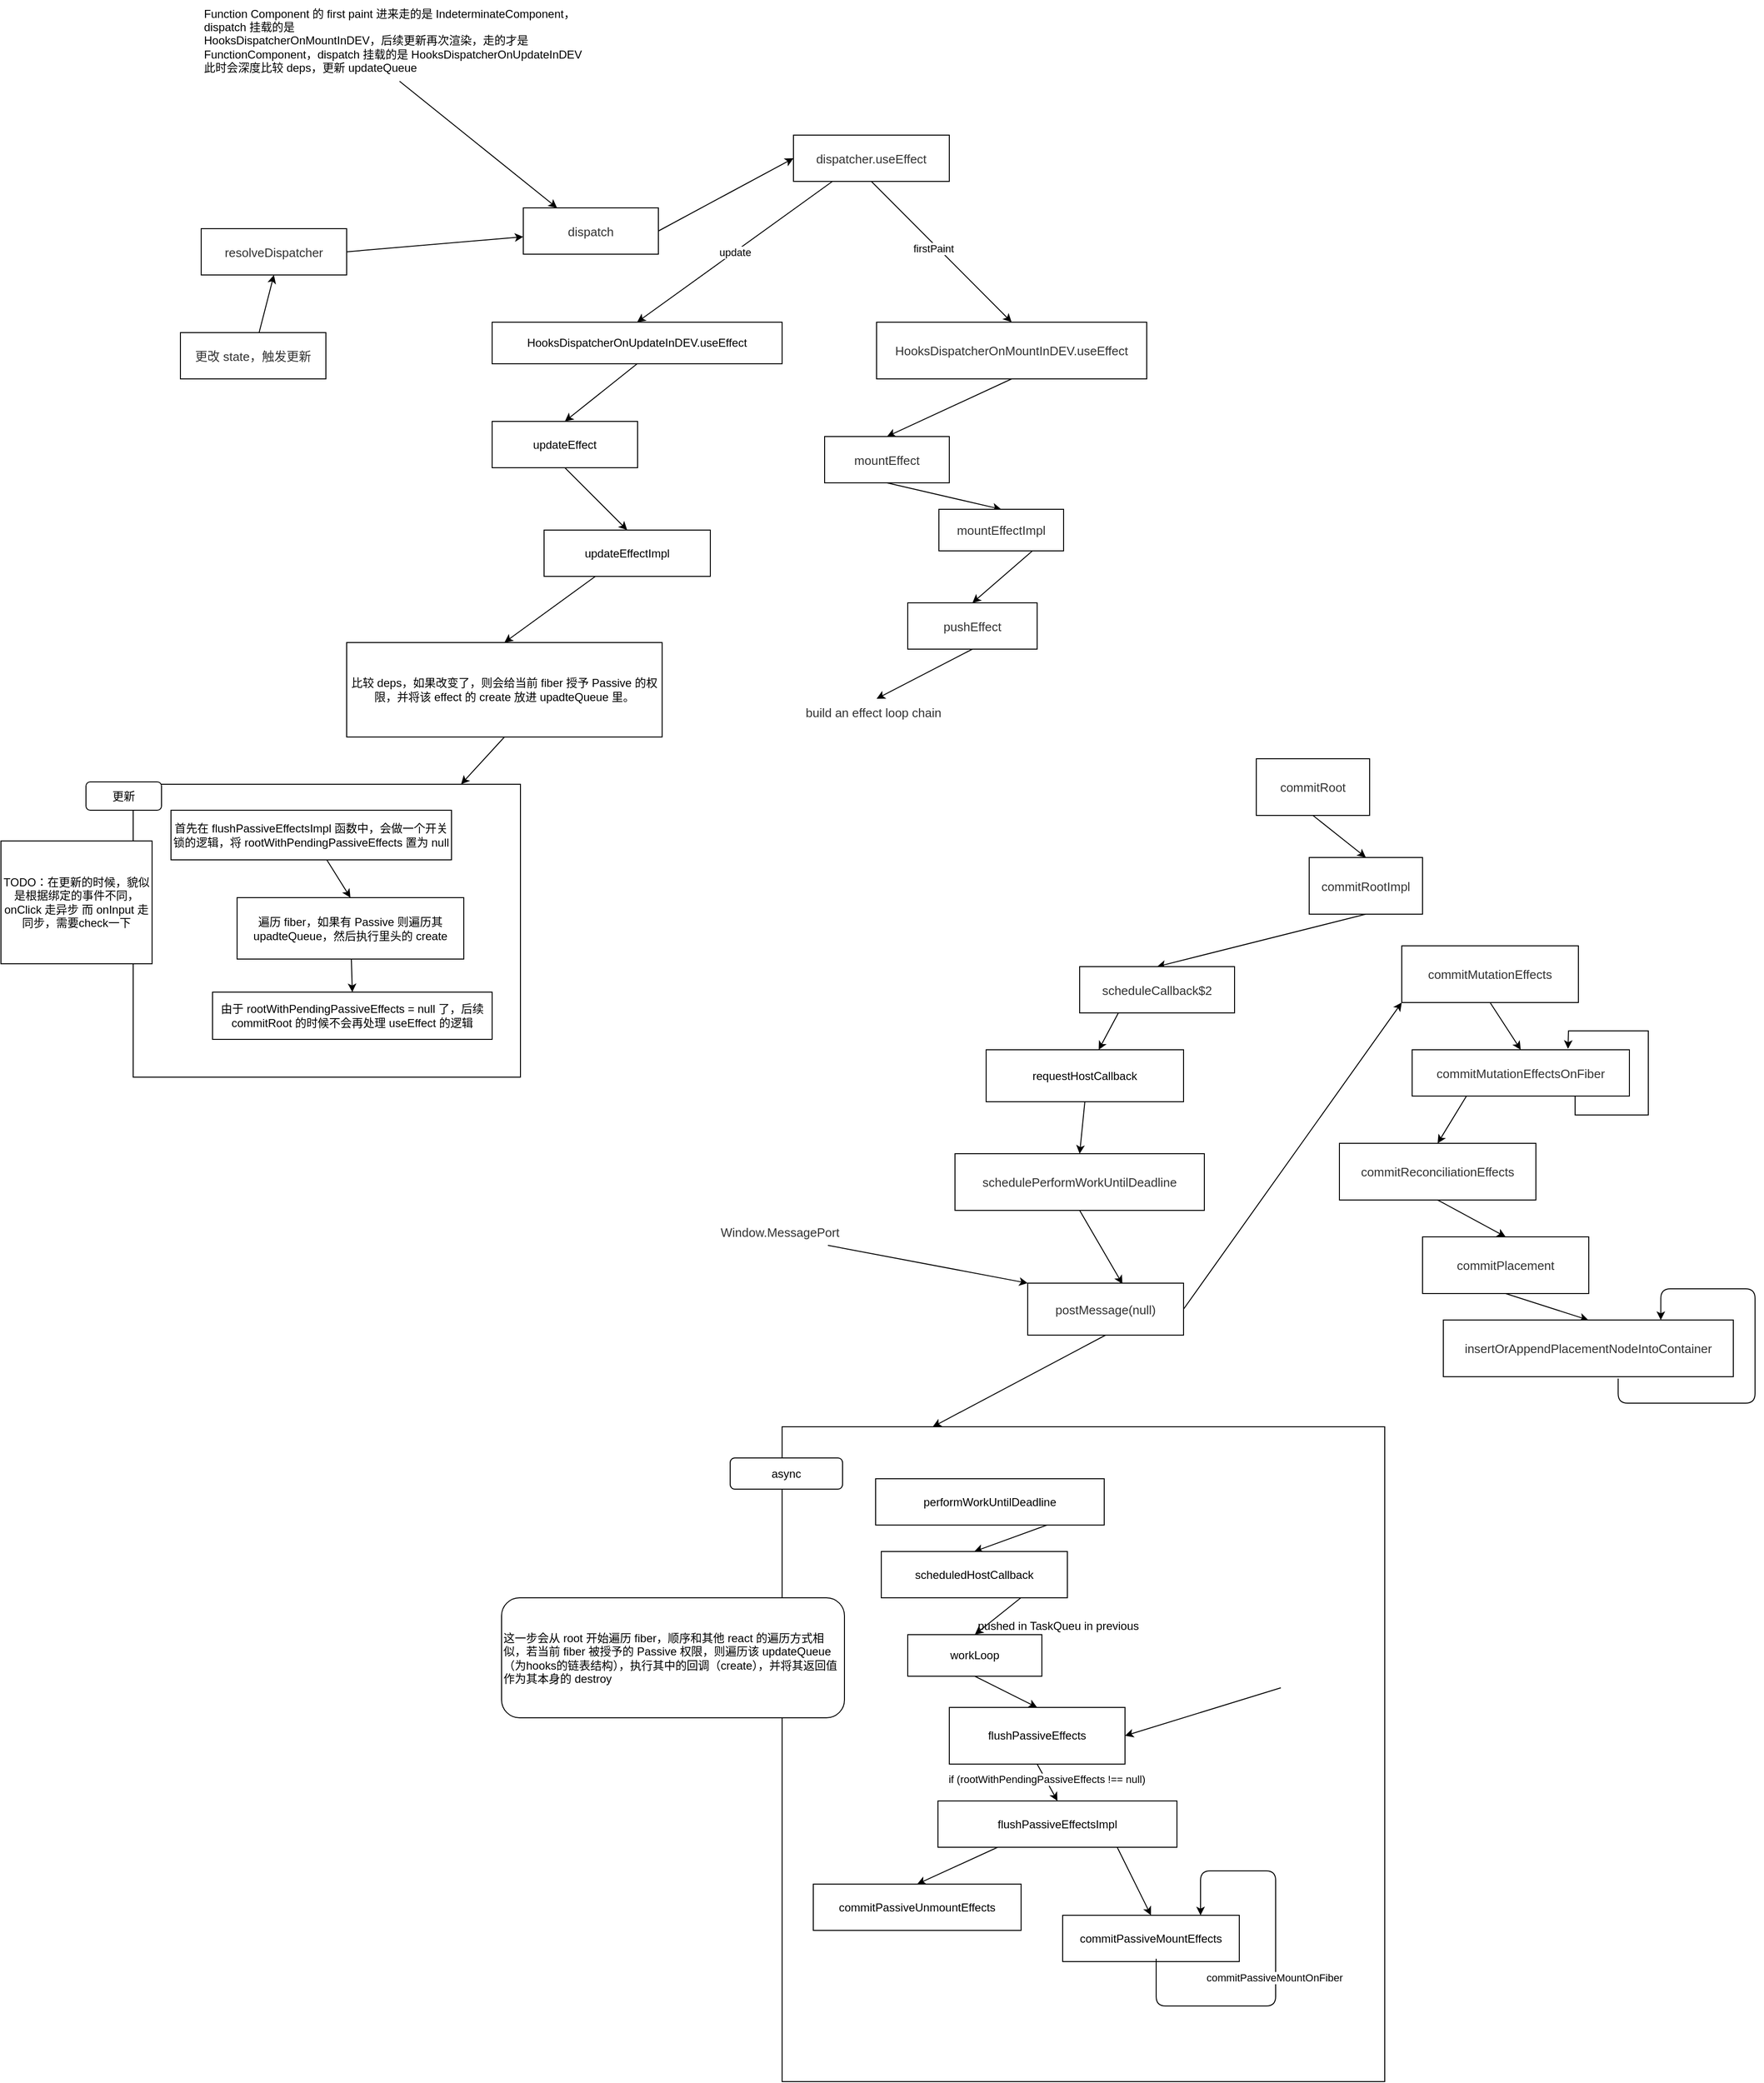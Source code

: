 <mxfile version="20.3.0" type="github">
  <diagram id="Q1O8JX786RVMudkXH0Y0" name="第 1 页">
    <mxGraphModel dx="1426" dy="826" grid="1" gridSize="10" guides="1" tooltips="1" connect="1" arrows="1" fold="1" page="1" pageScale="1" pageWidth="827" pageHeight="1169" math="0" shadow="0">
      <root>
        <mxCell id="0" />
        <mxCell id="1" parent="0" />
        <mxCell id="-dKRlnVZoFf6JH3C2UQ4-1" value="" style="rounded=0;whiteSpace=wrap;html=1;" parent="1" vertex="1">
          <mxGeometry x="957" y="2010" width="638" height="693" as="geometry" />
        </mxCell>
        <mxCell id="-dKRlnVZoFf6JH3C2UQ4-2" style="rounded=0;orthogonalLoop=1;jettySize=auto;html=1;exitX=1;exitY=0.5;exitDx=0;exitDy=0;" parent="1" source="-dKRlnVZoFf6JH3C2UQ4-3" target="-dKRlnVZoFf6JH3C2UQ4-5" edge="1">
          <mxGeometry relative="1" as="geometry" />
        </mxCell>
        <mxCell id="-dKRlnVZoFf6JH3C2UQ4-3" value="&lt;span style=&quot;color: rgb(50 , 50 , 50) ; font-size: 13px ; background-color: rgba(255 , 255 , 255 , 0.01)&quot;&gt;resolveDispatcher&lt;/span&gt;" style="rounded=0;whiteSpace=wrap;html=1;" parent="1" vertex="1">
          <mxGeometry x="342" y="742" width="154" height="49" as="geometry" />
        </mxCell>
        <mxCell id="-dKRlnVZoFf6JH3C2UQ4-4" style="edgeStyle=none;rounded=0;orthogonalLoop=1;jettySize=auto;html=1;exitX=1;exitY=0.5;exitDx=0;exitDy=0;entryX=0;entryY=0.5;entryDx=0;entryDy=0;" parent="1" source="-dKRlnVZoFf6JH3C2UQ4-5" target="-dKRlnVZoFf6JH3C2UQ4-9" edge="1">
          <mxGeometry relative="1" as="geometry" />
        </mxCell>
        <mxCell id="-dKRlnVZoFf6JH3C2UQ4-5" value="&lt;span style=&quot;color: rgb(50 , 50 , 50) ; font-size: 13px ; background-color: rgba(255 , 255 , 255 , 0.01)&quot;&gt;dispatch&lt;/span&gt;" style="rounded=0;whiteSpace=wrap;html=1;" parent="1" vertex="1">
          <mxGeometry x="683" y="720" width="143" height="49" as="geometry" />
        </mxCell>
        <mxCell id="-dKRlnVZoFf6JH3C2UQ4-6" style="edgeStyle=none;rounded=0;orthogonalLoop=1;jettySize=auto;html=1;exitX=0.5;exitY=1;exitDx=0;exitDy=0;entryX=0.5;entryY=0;entryDx=0;entryDy=0;" parent="1" source="-dKRlnVZoFf6JH3C2UQ4-9" target="-dKRlnVZoFf6JH3C2UQ4-11" edge="1">
          <mxGeometry relative="1" as="geometry" />
        </mxCell>
        <mxCell id="-dKRlnVZoFf6JH3C2UQ4-7" value="firstPaint" style="edgeLabel;html=1;align=center;verticalAlign=middle;resizable=0;points=[];" parent="-dKRlnVZoFf6JH3C2UQ4-6" vertex="1" connectable="0">
          <mxGeometry x="-0.089" y="-4" relative="1" as="geometry">
            <mxPoint as="offset" />
          </mxGeometry>
        </mxCell>
        <mxCell id="-dKRlnVZoFf6JH3C2UQ4-8" value="update" style="edgeStyle=none;rounded=0;orthogonalLoop=1;jettySize=auto;html=1;exitX=0.25;exitY=1;exitDx=0;exitDy=0;entryX=0.5;entryY=0;entryDx=0;entryDy=0;" parent="1" source="-dKRlnVZoFf6JH3C2UQ4-9" target="-dKRlnVZoFf6JH3C2UQ4-66" edge="1">
          <mxGeometry relative="1" as="geometry" />
        </mxCell>
        <mxCell id="-dKRlnVZoFf6JH3C2UQ4-9" value="&lt;span style=&quot;color: rgb(50 , 50 , 50) ; font-size: 13px ; background-color: rgba(255 , 255 , 255 , 0.01)&quot;&gt;dispatcher.useEffect&lt;/span&gt;" style="rounded=0;whiteSpace=wrap;html=1;" parent="1" vertex="1">
          <mxGeometry x="969" y="643" width="165" height="49" as="geometry" />
        </mxCell>
        <mxCell id="-dKRlnVZoFf6JH3C2UQ4-10" style="edgeStyle=none;rounded=0;orthogonalLoop=1;jettySize=auto;html=1;exitX=0.5;exitY=1;exitDx=0;exitDy=0;entryX=0.5;entryY=0;entryDx=0;entryDy=0;" parent="1" source="-dKRlnVZoFf6JH3C2UQ4-11" target="-dKRlnVZoFf6JH3C2UQ4-13" edge="1">
          <mxGeometry relative="1" as="geometry" />
        </mxCell>
        <mxCell id="-dKRlnVZoFf6JH3C2UQ4-11" value="&lt;span style=&quot;color: rgb(50 , 50 , 50) ; font-size: 13px ; background-color: rgba(255 , 255 , 255 , 0.01)&quot;&gt;HooksDispatcherOnMountInDEV.useEffect&lt;/span&gt;" style="rounded=0;whiteSpace=wrap;html=1;" parent="1" vertex="1">
          <mxGeometry x="1057" y="841" width="286" height="60" as="geometry" />
        </mxCell>
        <mxCell id="-dKRlnVZoFf6JH3C2UQ4-12" style="edgeStyle=none;rounded=0;orthogonalLoop=1;jettySize=auto;html=1;exitX=0.5;exitY=1;exitDx=0;exitDy=0;entryX=0.5;entryY=0;entryDx=0;entryDy=0;" parent="1" source="-dKRlnVZoFf6JH3C2UQ4-13" target="-dKRlnVZoFf6JH3C2UQ4-15" edge="1">
          <mxGeometry relative="1" as="geometry" />
        </mxCell>
        <mxCell id="-dKRlnVZoFf6JH3C2UQ4-13" value="&lt;span style=&quot;color: rgb(50 , 50 , 50) ; font-size: 13px ; background-color: rgba(255 , 255 , 255 , 0.01)&quot;&gt;mountEffect&lt;/span&gt;" style="rounded=0;whiteSpace=wrap;html=1;" parent="1" vertex="1">
          <mxGeometry x="1002" y="962" width="132" height="49" as="geometry" />
        </mxCell>
        <mxCell id="-dKRlnVZoFf6JH3C2UQ4-14" style="edgeStyle=none;rounded=0;orthogonalLoop=1;jettySize=auto;html=1;exitX=0.75;exitY=1;exitDx=0;exitDy=0;entryX=0.5;entryY=0;entryDx=0;entryDy=0;" parent="1" source="-dKRlnVZoFf6JH3C2UQ4-15" target="-dKRlnVZoFf6JH3C2UQ4-17" edge="1">
          <mxGeometry relative="1" as="geometry" />
        </mxCell>
        <mxCell id="-dKRlnVZoFf6JH3C2UQ4-15" value="&lt;span style=&quot;color: rgb(50 , 50 , 50) ; font-size: 13px ; background-color: rgba(255 , 255 , 255 , 0.01)&quot;&gt;mountEffectImpl&lt;/span&gt;" style="rounded=0;whiteSpace=wrap;html=1;" parent="1" vertex="1">
          <mxGeometry x="1123" y="1039" width="132" height="44" as="geometry" />
        </mxCell>
        <mxCell id="-dKRlnVZoFf6JH3C2UQ4-16" style="edgeStyle=none;rounded=0;orthogonalLoop=1;jettySize=auto;html=1;exitX=0.5;exitY=1;exitDx=0;exitDy=0;entryX=0.5;entryY=0;entryDx=0;entryDy=0;" parent="1" source="-dKRlnVZoFf6JH3C2UQ4-17" target="-dKRlnVZoFf6JH3C2UQ4-18" edge="1">
          <mxGeometry relative="1" as="geometry" />
        </mxCell>
        <mxCell id="-dKRlnVZoFf6JH3C2UQ4-17" value="&lt;span style=&quot;color: rgb(50 , 50 , 50) ; font-size: 13px ; background-color: rgba(255 , 255 , 255 , 0.01)&quot;&gt;pushEffect&lt;/span&gt;" style="rounded=0;whiteSpace=wrap;html=1;" parent="1" vertex="1">
          <mxGeometry x="1090" y="1138" width="137" height="49" as="geometry" />
        </mxCell>
        <mxCell id="-dKRlnVZoFf6JH3C2UQ4-18" value="&lt;span style=&quot;color: rgb(50 , 50 , 50) ; font-size: 13px ; font-style: normal ; font-weight: 400 ; letter-spacing: normal ; text-align: center ; text-indent: 0px ; text-transform: none ; word-spacing: 0px ; background-color: rgba(255 , 255 , 255 , 0.01) ; display: inline ; float: none&quot;&gt;build an effect loop chain&lt;/span&gt;" style="text;whiteSpace=wrap;html=1;" parent="1" vertex="1">
          <mxGeometry x="980" y="1239.5" width="154" height="33" as="geometry" />
        </mxCell>
        <mxCell id="-dKRlnVZoFf6JH3C2UQ4-19" style="edgeStyle=none;rounded=0;orthogonalLoop=1;jettySize=auto;html=1;exitX=0.5;exitY=1;exitDx=0;exitDy=0;entryX=0.5;entryY=0;entryDx=0;entryDy=0;" parent="1" source="-dKRlnVZoFf6JH3C2UQ4-20" target="-dKRlnVZoFf6JH3C2UQ4-22" edge="1">
          <mxGeometry relative="1" as="geometry" />
        </mxCell>
        <mxCell id="-dKRlnVZoFf6JH3C2UQ4-20" value="&lt;span style=&quot;color: rgb(50 , 50 , 50) ; font-size: 13px ; background-color: rgba(255 , 255 , 255 , 0.01)&quot;&gt;commitRoot&lt;/span&gt;" style="rounded=0;whiteSpace=wrap;html=1;" parent="1" vertex="1">
          <mxGeometry x="1459" y="1303" width="120" height="60" as="geometry" />
        </mxCell>
        <mxCell id="-dKRlnVZoFf6JH3C2UQ4-21" style="rounded=0;orthogonalLoop=1;jettySize=auto;html=1;exitX=0.5;exitY=1;exitDx=0;exitDy=0;entryX=0.5;entryY=0;entryDx=0;entryDy=0;" parent="1" source="-dKRlnVZoFf6JH3C2UQ4-22" target="-dKRlnVZoFf6JH3C2UQ4-35" edge="1">
          <mxGeometry relative="1" as="geometry" />
        </mxCell>
        <mxCell id="-dKRlnVZoFf6JH3C2UQ4-22" value="&lt;span style=&quot;color: rgb(50 , 50 , 50) ; font-size: 13px ; background-color: rgba(255 , 255 , 255 , 0.01)&quot;&gt;commitRootImpl&lt;/span&gt;" style="rounded=0;whiteSpace=wrap;html=1;" parent="1" vertex="1">
          <mxGeometry x="1515" y="1407.5" width="120" height="60" as="geometry" />
        </mxCell>
        <mxCell id="-dKRlnVZoFf6JH3C2UQ4-23" style="edgeStyle=none;rounded=0;orthogonalLoop=1;jettySize=auto;html=1;exitX=0.5;exitY=1;exitDx=0;exitDy=0;entryX=0.5;entryY=0;entryDx=0;entryDy=0;" parent="1" source="-dKRlnVZoFf6JH3C2UQ4-24" target="-dKRlnVZoFf6JH3C2UQ4-26" edge="1">
          <mxGeometry relative="1" as="geometry" />
        </mxCell>
        <mxCell id="-dKRlnVZoFf6JH3C2UQ4-24" value="&lt;span style=&quot;color: rgb(50 , 50 , 50) ; font-size: 13px ; background-color: rgba(255 , 255 , 255 , 0.01)&quot;&gt;commitMutationEffects&lt;/span&gt;" style="rounded=0;whiteSpace=wrap;html=1;" parent="1" vertex="1">
          <mxGeometry x="1613" y="1501" width="187" height="60" as="geometry" />
        </mxCell>
        <mxCell id="-dKRlnVZoFf6JH3C2UQ4-25" style="rounded=0;orthogonalLoop=1;jettySize=auto;html=1;exitX=0.25;exitY=1;exitDx=0;exitDy=0;entryX=0.5;entryY=0;entryDx=0;entryDy=0;" parent="1" source="-dKRlnVZoFf6JH3C2UQ4-26" target="-dKRlnVZoFf6JH3C2UQ4-29" edge="1">
          <mxGeometry relative="1" as="geometry" />
        </mxCell>
        <mxCell id="-dKRlnVZoFf6JH3C2UQ4-26" value="&lt;span style=&quot;color: rgb(50 , 50 , 50) ; font-size: 13px ; background-color: rgba(255 , 255 , 255 , 0.01)&quot;&gt;commitMutationEffectsOnFiber&lt;/span&gt;" style="rounded=0;whiteSpace=wrap;html=1;" parent="1" vertex="1">
          <mxGeometry x="1624" y="1611" width="230" height="49" as="geometry" />
        </mxCell>
        <mxCell id="-dKRlnVZoFf6JH3C2UQ4-27" style="edgeStyle=orthogonalEdgeStyle;rounded=0;orthogonalLoop=1;jettySize=auto;html=1;exitX=0.75;exitY=1;exitDx=0;exitDy=0;" parent="1" source="-dKRlnVZoFf6JH3C2UQ4-26" edge="1">
          <mxGeometry relative="1" as="geometry">
            <mxPoint x="1789" y="1610" as="targetPoint" />
          </mxGeometry>
        </mxCell>
        <mxCell id="-dKRlnVZoFf6JH3C2UQ4-28" style="edgeStyle=none;rounded=0;orthogonalLoop=1;jettySize=auto;html=1;exitX=0.5;exitY=1;exitDx=0;exitDy=0;entryX=0.5;entryY=0;entryDx=0;entryDy=0;" parent="1" source="-dKRlnVZoFf6JH3C2UQ4-29" target="-dKRlnVZoFf6JH3C2UQ4-31" edge="1">
          <mxGeometry relative="1" as="geometry" />
        </mxCell>
        <mxCell id="-dKRlnVZoFf6JH3C2UQ4-29" value="&lt;span style=&quot;color: rgb(50 , 50 , 50) ; font-size: 13px ; background-color: rgba(255 , 255 , 255 , 0.01)&quot;&gt;commitReconciliationEffects&lt;/span&gt;" style="rounded=0;whiteSpace=wrap;html=1;" parent="1" vertex="1">
          <mxGeometry x="1547" y="1710" width="208" height="60" as="geometry" />
        </mxCell>
        <mxCell id="-dKRlnVZoFf6JH3C2UQ4-30" style="edgeStyle=none;rounded=0;orthogonalLoop=1;jettySize=auto;html=1;exitX=0.5;exitY=1;exitDx=0;exitDy=0;entryX=0.5;entryY=0;entryDx=0;entryDy=0;" parent="1" source="-dKRlnVZoFf6JH3C2UQ4-31" target="-dKRlnVZoFf6JH3C2UQ4-32" edge="1">
          <mxGeometry relative="1" as="geometry" />
        </mxCell>
        <mxCell id="-dKRlnVZoFf6JH3C2UQ4-31" value="&lt;span style=&quot;color: rgb(50 , 50 , 50) ; font-size: 13px ; background-color: rgba(255 , 255 , 255 , 0.01)&quot;&gt;commitPlacement&lt;/span&gt;" style="rounded=0;whiteSpace=wrap;html=1;" parent="1" vertex="1">
          <mxGeometry x="1635" y="1809" width="176" height="60" as="geometry" />
        </mxCell>
        <mxCell id="-dKRlnVZoFf6JH3C2UQ4-32" value="&lt;span style=&quot;color: rgb(50 , 50 , 50) ; font-size: 13px ; background-color: rgba(255 , 255 , 255 , 0.01)&quot;&gt;insertOrAppendPlacementNodeIntoContainer&lt;/span&gt;" style="rounded=0;whiteSpace=wrap;html=1;" parent="1" vertex="1">
          <mxGeometry x="1657" y="1897" width="307" height="60" as="geometry" />
        </mxCell>
        <mxCell id="-dKRlnVZoFf6JH3C2UQ4-33" value="" style="endArrow=classic;html=1;edgeStyle=orthogonalEdgeStyle;exitX=0.603;exitY=1.033;exitDx=0;exitDy=0;exitPerimeter=0;entryX=0.75;entryY=0;entryDx=0;entryDy=0;" parent="1" source="-dKRlnVZoFf6JH3C2UQ4-32" target="-dKRlnVZoFf6JH3C2UQ4-32" edge="1">
          <mxGeometry width="50" height="50" relative="1" as="geometry">
            <mxPoint x="1833" y="2035" as="sourcePoint" />
            <mxPoint x="1877" y="1831" as="targetPoint" />
            <Array as="points">
              <mxPoint x="1842" y="1985" />
              <mxPoint x="1987" y="1985" />
              <mxPoint x="1987" y="1864" />
              <mxPoint x="1887" y="1864" />
            </Array>
          </mxGeometry>
        </mxCell>
        <mxCell id="-dKRlnVZoFf6JH3C2UQ4-34" style="rounded=0;orthogonalLoop=1;jettySize=auto;html=1;exitX=0.25;exitY=1;exitDx=0;exitDy=0;" parent="1" source="-dKRlnVZoFf6JH3C2UQ4-35" target="-dKRlnVZoFf6JH3C2UQ4-44" edge="1">
          <mxGeometry relative="1" as="geometry" />
        </mxCell>
        <mxCell id="-dKRlnVZoFf6JH3C2UQ4-35" value="&lt;span style=&quot;color: rgb(50 , 50 , 50) ; font-size: 13px ; background-color: rgba(255 , 255 , 255 , 0.01)&quot;&gt;scheduleCallback$2&lt;/span&gt;" style="rounded=0;whiteSpace=wrap;html=1;" parent="1" vertex="1">
          <mxGeometry x="1272" y="1523" width="164" height="49" as="geometry" />
        </mxCell>
        <mxCell id="-dKRlnVZoFf6JH3C2UQ4-36" style="edgeStyle=none;rounded=0;orthogonalLoop=1;jettySize=auto;html=1;exitX=0.5;exitY=1;exitDx=0;exitDy=0;entryX=0.608;entryY=0.017;entryDx=0;entryDy=0;entryPerimeter=0;" parent="1" source="-dKRlnVZoFf6JH3C2UQ4-37" target="-dKRlnVZoFf6JH3C2UQ4-40" edge="1">
          <mxGeometry relative="1" as="geometry" />
        </mxCell>
        <mxCell id="-dKRlnVZoFf6JH3C2UQ4-37" value="&lt;span style=&quot;color: rgb(50 , 50 , 50) ; font-size: 13px ; background-color: rgba(255 , 255 , 255 , 0.01)&quot;&gt;schedulePerformWorkUntilDeadline&lt;/span&gt;" style="rounded=0;whiteSpace=wrap;html=1;" parent="1" vertex="1">
          <mxGeometry x="1140" y="1721" width="264" height="60" as="geometry" />
        </mxCell>
        <mxCell id="-dKRlnVZoFf6JH3C2UQ4-38" style="edgeStyle=none;rounded=0;orthogonalLoop=1;jettySize=auto;html=1;exitX=0.5;exitY=1;exitDx=0;exitDy=0;entryX=0.25;entryY=0;entryDx=0;entryDy=0;" parent="1" source="-dKRlnVZoFf6JH3C2UQ4-40" target="-dKRlnVZoFf6JH3C2UQ4-1" edge="1">
          <mxGeometry relative="1" as="geometry">
            <mxPoint x="859" y="1974" as="targetPoint" />
          </mxGeometry>
        </mxCell>
        <mxCell id="-dKRlnVZoFf6JH3C2UQ4-39" style="edgeStyle=none;rounded=0;orthogonalLoop=1;jettySize=auto;html=1;exitX=1;exitY=0.5;exitDx=0;exitDy=0;entryX=0;entryY=1;entryDx=0;entryDy=0;" parent="1" source="-dKRlnVZoFf6JH3C2UQ4-40" target="-dKRlnVZoFf6JH3C2UQ4-24" edge="1">
          <mxGeometry relative="1" as="geometry" />
        </mxCell>
        <mxCell id="-dKRlnVZoFf6JH3C2UQ4-40" value="&lt;span style=&quot;color: rgb(50 , 50 , 50) ; font-size: 13px ; background-color: rgba(255 , 255 , 255 , 0.01)&quot;&gt;postMessage(null)&lt;/span&gt;" style="rounded=0;whiteSpace=wrap;html=1;" parent="1" vertex="1">
          <mxGeometry x="1217" y="1858" width="165" height="55" as="geometry" />
        </mxCell>
        <mxCell id="-dKRlnVZoFf6JH3C2UQ4-41" style="edgeStyle=none;rounded=0;orthogonalLoop=1;jettySize=auto;html=1;exitX=0.75;exitY=1;exitDx=0;exitDy=0;entryX=0;entryY=0;entryDx=0;entryDy=0;" parent="1" source="-dKRlnVZoFf6JH3C2UQ4-42" target="-dKRlnVZoFf6JH3C2UQ4-40" edge="1">
          <mxGeometry relative="1" as="geometry" />
        </mxCell>
        <mxCell id="-dKRlnVZoFf6JH3C2UQ4-42" value="&lt;meta charset=&quot;utf-8&quot;&gt;&lt;span style=&quot;color: rgb(50, 50, 50); font-size: 13px; font-style: normal; font-weight: 400; letter-spacing: normal; text-align: center; text-indent: 0px; text-transform: none; word-spacing: 0px; background-color: rgba(255, 255, 255, 0.01); display: inline; float: none;&quot;&gt;Window.MessagePort&lt;/span&gt;" style="text;whiteSpace=wrap;html=1;" parent="1" vertex="1">
          <mxGeometry x="890" y="1790" width="154" height="28" as="geometry" />
        </mxCell>
        <mxCell id="-dKRlnVZoFf6JH3C2UQ4-43" style="edgeStyle=none;rounded=0;orthogonalLoop=1;jettySize=auto;html=1;exitX=0.5;exitY=1;exitDx=0;exitDy=0;entryX=0.5;entryY=0;entryDx=0;entryDy=0;" parent="1" source="-dKRlnVZoFf6JH3C2UQ4-44" target="-dKRlnVZoFf6JH3C2UQ4-37" edge="1">
          <mxGeometry relative="1" as="geometry" />
        </mxCell>
        <mxCell id="-dKRlnVZoFf6JH3C2UQ4-44" value="requestHostCallback" style="rounded=0;whiteSpace=wrap;html=1;" parent="1" vertex="1">
          <mxGeometry x="1173" y="1611" width="209" height="55" as="geometry" />
        </mxCell>
        <mxCell id="-dKRlnVZoFf6JH3C2UQ4-45" style="edgeStyle=none;rounded=0;orthogonalLoop=1;jettySize=auto;html=1;exitX=0.75;exitY=1;exitDx=0;exitDy=0;entryX=0.5;entryY=0;entryDx=0;entryDy=0;" parent="1" source="-dKRlnVZoFf6JH3C2UQ4-46" target="-dKRlnVZoFf6JH3C2UQ4-49" edge="1">
          <mxGeometry relative="1" as="geometry" />
        </mxCell>
        <mxCell id="-dKRlnVZoFf6JH3C2UQ4-46" value="performWorkUntilDeadline" style="rounded=0;whiteSpace=wrap;html=1;" parent="1" vertex="1">
          <mxGeometry x="1056" y="2065" width="242" height="49" as="geometry" />
        </mxCell>
        <mxCell id="-dKRlnVZoFf6JH3C2UQ4-47" value="async" style="rounded=1;whiteSpace=wrap;html=1;" parent="1" vertex="1">
          <mxGeometry x="902" y="2043" width="119" height="33" as="geometry" />
        </mxCell>
        <mxCell id="-dKRlnVZoFf6JH3C2UQ4-48" style="edgeStyle=none;rounded=0;orthogonalLoop=1;jettySize=auto;html=1;exitX=0.75;exitY=1;exitDx=0;exitDy=0;entryX=0.5;entryY=0;entryDx=0;entryDy=0;" parent="1" source="-dKRlnVZoFf6JH3C2UQ4-49" target="-dKRlnVZoFf6JH3C2UQ4-51" edge="1">
          <mxGeometry relative="1" as="geometry" />
        </mxCell>
        <mxCell id="-dKRlnVZoFf6JH3C2UQ4-49" value="scheduledHostCallback" style="rounded=0;whiteSpace=wrap;html=1;" parent="1" vertex="1">
          <mxGeometry x="1062" y="2142" width="197" height="49" as="geometry" />
        </mxCell>
        <mxCell id="-dKRlnVZoFf6JH3C2UQ4-50" style="edgeStyle=none;rounded=0;orthogonalLoop=1;jettySize=auto;html=1;exitX=0.5;exitY=1;exitDx=0;exitDy=0;entryX=0.5;entryY=0;entryDx=0;entryDy=0;" parent="1" source="-dKRlnVZoFf6JH3C2UQ4-51" target="-dKRlnVZoFf6JH3C2UQ4-53" edge="1">
          <mxGeometry relative="1" as="geometry" />
        </mxCell>
        <mxCell id="-dKRlnVZoFf6JH3C2UQ4-51" value="workLoop" style="rounded=0;whiteSpace=wrap;html=1;" parent="1" vertex="1">
          <mxGeometry x="1090" y="2230" width="142" height="44" as="geometry" />
        </mxCell>
        <mxCell id="-dKRlnVZoFf6JH3C2UQ4-52" style="edgeStyle=none;rounded=0;orthogonalLoop=1;jettySize=auto;html=1;exitX=0.5;exitY=1;exitDx=0;exitDy=0;entryX=0.5;entryY=0;entryDx=0;entryDy=0;" parent="1" source="-dKRlnVZoFf6JH3C2UQ4-53" target="-dKRlnVZoFf6JH3C2UQ4-58" edge="1">
          <mxGeometry relative="1" as="geometry" />
        </mxCell>
        <mxCell id="zS6G1j2TNdugKzmZHnz_-1" value="if (rootWithPendingPassiveEffects !== null)" style="edgeLabel;html=1;align=center;verticalAlign=middle;resizable=0;points=[];" parent="-dKRlnVZoFf6JH3C2UQ4-52" vertex="1" connectable="0">
          <mxGeometry x="-0.154" y="1" relative="1" as="geometry">
            <mxPoint as="offset" />
          </mxGeometry>
        </mxCell>
        <mxCell id="-dKRlnVZoFf6JH3C2UQ4-53" value="flushPassiveEffects" style="rounded=0;whiteSpace=wrap;html=1;" parent="1" vertex="1">
          <mxGeometry x="1134" y="2307" width="186" height="60" as="geometry" />
        </mxCell>
        <mxCell id="-dKRlnVZoFf6JH3C2UQ4-54" style="edgeStyle=none;rounded=0;orthogonalLoop=1;jettySize=auto;html=1;exitX=0;exitY=0.75;exitDx=0;exitDy=0;entryX=1;entryY=0.5;entryDx=0;entryDy=0;" parent="1" target="-dKRlnVZoFf6JH3C2UQ4-53" edge="1">
          <mxGeometry relative="1" as="geometry">
            <mxPoint x="1485.0" y="2286.25" as="sourcePoint" />
          </mxGeometry>
        </mxCell>
        <mxCell id="-dKRlnVZoFf6JH3C2UQ4-55" value="pushed in TaskQueu in previous" style="text;html=1;strokeColor=none;fillColor=none;align=center;verticalAlign=middle;whiteSpace=wrap;rounded=0;" parent="1" vertex="1">
          <mxGeometry x="1156" y="2205" width="187" height="31" as="geometry" />
        </mxCell>
        <mxCell id="-dKRlnVZoFf6JH3C2UQ4-56" style="edgeStyle=none;rounded=0;orthogonalLoop=1;jettySize=auto;html=1;exitX=0.25;exitY=1;exitDx=0;exitDy=0;entryX=0.5;entryY=0;entryDx=0;entryDy=0;" parent="1" source="-dKRlnVZoFf6JH3C2UQ4-58" target="-dKRlnVZoFf6JH3C2UQ4-59" edge="1">
          <mxGeometry relative="1" as="geometry" />
        </mxCell>
        <mxCell id="-dKRlnVZoFf6JH3C2UQ4-57" style="edgeStyle=none;rounded=0;orthogonalLoop=1;jettySize=auto;html=1;exitX=0.75;exitY=1;exitDx=0;exitDy=0;entryX=0.5;entryY=0;entryDx=0;entryDy=0;" parent="1" source="-dKRlnVZoFf6JH3C2UQ4-58" target="-dKRlnVZoFf6JH3C2UQ4-60" edge="1">
          <mxGeometry relative="1" as="geometry" />
        </mxCell>
        <mxCell id="-dKRlnVZoFf6JH3C2UQ4-58" value="flushPassiveEffectsImpl" style="rounded=0;whiteSpace=wrap;html=1;" parent="1" vertex="1">
          <mxGeometry x="1122" y="2406" width="253" height="49" as="geometry" />
        </mxCell>
        <mxCell id="-dKRlnVZoFf6JH3C2UQ4-59" value="commitPassiveUnmountEffects" style="rounded=0;whiteSpace=wrap;html=1;" parent="1" vertex="1">
          <mxGeometry x="990" y="2494" width="220" height="49" as="geometry" />
        </mxCell>
        <mxCell id="-dKRlnVZoFf6JH3C2UQ4-60" value="commitPassiveMountEffects" style="rounded=0;whiteSpace=wrap;html=1;" parent="1" vertex="1">
          <mxGeometry x="1254" y="2527" width="187" height="49" as="geometry" />
        </mxCell>
        <mxCell id="-dKRlnVZoFf6JH3C2UQ4-61" value="" style="endArrow=classic;html=1;edgeStyle=orthogonalEdgeStyle;exitX=0.5;exitY=1;exitDx=0;exitDy=0;" parent="1" edge="1">
          <mxGeometry width="50" height="50" relative="1" as="geometry">
            <mxPoint x="1353" y="2573" as="sourcePoint" />
            <mxPoint x="1400" y="2527" as="targetPoint" />
            <Array as="points">
              <mxPoint x="1353.5" y="2623" />
              <mxPoint x="1479.5" y="2623" />
              <mxPoint x="1479.5" y="2480" />
              <mxPoint x="1399.5" y="2480" />
            </Array>
          </mxGeometry>
        </mxCell>
        <mxCell id="-dKRlnVZoFf6JH3C2UQ4-62" value="commitPassiveMountOnFiber" style="edgeLabel;html=1;align=center;verticalAlign=middle;resizable=0;points=[];" parent="-dKRlnVZoFf6JH3C2UQ4-61" vertex="1" connectable="0">
          <mxGeometry x="-0.126" y="2" relative="1" as="geometry">
            <mxPoint y="-11.5" as="offset" />
          </mxGeometry>
        </mxCell>
        <mxCell id="-dKRlnVZoFf6JH3C2UQ4-63" value="" style="endArrow=classic;html=1;entryX=0.25;entryY=0;entryDx=0;entryDy=0;exitX=0.5;exitY=1;exitDx=0;exitDy=0;" parent="1" source="-dKRlnVZoFf6JH3C2UQ4-64" target="-dKRlnVZoFf6JH3C2UQ4-5" edge="1">
          <mxGeometry width="50" height="50" relative="1" as="geometry">
            <mxPoint x="529" y="572" as="sourcePoint" />
            <mxPoint x="579" y="522" as="targetPoint" />
          </mxGeometry>
        </mxCell>
        <mxCell id="-dKRlnVZoFf6JH3C2UQ4-64" value="&lt;div&gt;&lt;span&gt;Function Component 的 first paint 进来走的是&amp;nbsp;IndeterminateComponent，dispatch 挂载的是&amp;nbsp;&amp;nbsp;&lt;/span&gt;&lt;/div&gt;HooksDispatcherOnMountInDEV，后续更新再次渲染，走的才是FunctionComponent，dispatch 挂载的是&amp;nbsp;HooksDispatcherOnUpdateInDEV&lt;br&gt;此时会深度比较 deps，更新 updateQueue" style="text;html=1;strokeColor=none;fillColor=none;align=left;verticalAlign=middle;whiteSpace=wrap;rounded=0;" parent="1" vertex="1">
          <mxGeometry x="343" y="500" width="418" height="86" as="geometry" />
        </mxCell>
        <mxCell id="-dKRlnVZoFf6JH3C2UQ4-65" style="edgeStyle=none;rounded=0;orthogonalLoop=1;jettySize=auto;html=1;exitX=0.5;exitY=1;exitDx=0;exitDy=0;entryX=0.5;entryY=0;entryDx=0;entryDy=0;" parent="1" source="-dKRlnVZoFf6JH3C2UQ4-66" target="-dKRlnVZoFf6JH3C2UQ4-68" edge="1">
          <mxGeometry relative="1" as="geometry">
            <mxPoint x="716" y="951" as="targetPoint" />
          </mxGeometry>
        </mxCell>
        <mxCell id="-dKRlnVZoFf6JH3C2UQ4-66" value="HooksDispatcherOnUpdateInDEV.useEffect" style="rounded=0;whiteSpace=wrap;html=1;" parent="1" vertex="1">
          <mxGeometry x="650" y="841" width="307" height="44" as="geometry" />
        </mxCell>
        <mxCell id="-dKRlnVZoFf6JH3C2UQ4-67" style="edgeStyle=none;rounded=0;orthogonalLoop=1;jettySize=auto;html=1;exitX=0.5;exitY=1;exitDx=0;exitDy=0;entryX=0.5;entryY=0;entryDx=0;entryDy=0;" parent="1" source="-dKRlnVZoFf6JH3C2UQ4-68" target="-dKRlnVZoFf6JH3C2UQ4-70" edge="1">
          <mxGeometry relative="1" as="geometry" />
        </mxCell>
        <mxCell id="-dKRlnVZoFf6JH3C2UQ4-68" value="updateEffect" style="rounded=0;whiteSpace=wrap;html=1;" parent="1" vertex="1">
          <mxGeometry x="650" y="946" width="154" height="49" as="geometry" />
        </mxCell>
        <mxCell id="-dKRlnVZoFf6JH3C2UQ4-69" style="edgeStyle=none;rounded=0;orthogonalLoop=1;jettySize=auto;html=1;entryX=0.5;entryY=0;entryDx=0;entryDy=0;" parent="1" source="-dKRlnVZoFf6JH3C2UQ4-70" target="-dKRlnVZoFf6JH3C2UQ4-74" edge="1">
          <mxGeometry relative="1" as="geometry">
            <mxPoint x="705" y="1171" as="targetPoint" />
          </mxGeometry>
        </mxCell>
        <mxCell id="-dKRlnVZoFf6JH3C2UQ4-70" value="updateEffectImpl" style="rounded=0;whiteSpace=wrap;html=1;" parent="1" vertex="1">
          <mxGeometry x="705" y="1061" width="176" height="49" as="geometry" />
        </mxCell>
        <mxCell id="-dKRlnVZoFf6JH3C2UQ4-71" value="这一步会从 root 开始遍历 fiber，顺序和其他 react 的遍历方式相似，若当前 fiber 被授予的 Passive 权限，则遍历该 updateQueue（为hooks的链表结构），执行其中的回调（create），并将其返回值作为其本身的 destroy" style="rounded=1;whiteSpace=wrap;html=1;align=left;" parent="1" vertex="1">
          <mxGeometry x="660" y="2191" width="363" height="127" as="geometry" />
        </mxCell>
        <mxCell id="-dKRlnVZoFf6JH3C2UQ4-72" style="rounded=0;orthogonalLoop=1;jettySize=auto;html=1;entryX=0.5;entryY=1;entryDx=0;entryDy=0;" parent="1" source="-dKRlnVZoFf6JH3C2UQ4-73" target="-dKRlnVZoFf6JH3C2UQ4-3" edge="1">
          <mxGeometry relative="1" as="geometry" />
        </mxCell>
        <mxCell id="-dKRlnVZoFf6JH3C2UQ4-73" value="&lt;span style=&quot;color: rgb(50 , 50 , 50) ; font-size: 13px ; background-color: rgba(255 , 255 , 255 , 0.01)&quot;&gt;更改 state，触发更新&lt;/span&gt;" style="rounded=0;whiteSpace=wrap;html=1;" parent="1" vertex="1">
          <mxGeometry x="320" y="852" width="154" height="49" as="geometry" />
        </mxCell>
        <mxCell id="zS6G1j2TNdugKzmZHnz_-4" style="rounded=0;orthogonalLoop=1;jettySize=auto;html=1;exitX=0.5;exitY=1;exitDx=0;exitDy=0;" parent="1" source="-dKRlnVZoFf6JH3C2UQ4-74" target="zS6G1j2TNdugKzmZHnz_-2" edge="1">
          <mxGeometry relative="1" as="geometry" />
        </mxCell>
        <mxCell id="-dKRlnVZoFf6JH3C2UQ4-74" value="比较 deps，如果改变了，则会给当前 fiber 授予 Passive 的权限，并将该 effect 的 create 放进 upadteQueue 里。" style="rounded=0;whiteSpace=wrap;html=1;" parent="1" vertex="1">
          <mxGeometry x="496" y="1180" width="334" height="100" as="geometry" />
        </mxCell>
        <mxCell id="zS6G1j2TNdugKzmZHnz_-2" value="" style="rounded=0;whiteSpace=wrap;html=1;" parent="1" vertex="1">
          <mxGeometry x="270" y="1330" width="410" height="310" as="geometry" />
        </mxCell>
        <mxCell id="zS6G1j2TNdugKzmZHnz_-3" value="更新" style="rounded=1;whiteSpace=wrap;html=1;" parent="1" vertex="1">
          <mxGeometry x="220" y="1327.5" width="80" height="30" as="geometry" />
        </mxCell>
        <mxCell id="zS6G1j2TNdugKzmZHnz_-7" style="edgeStyle=none;rounded=0;orthogonalLoop=1;jettySize=auto;html=1;entryX=0.5;entryY=0;entryDx=0;entryDy=0;" parent="1" source="zS6G1j2TNdugKzmZHnz_-5" target="zS6G1j2TNdugKzmZHnz_-6" edge="1">
          <mxGeometry relative="1" as="geometry" />
        </mxCell>
        <mxCell id="zS6G1j2TNdugKzmZHnz_-5" value="首先在&amp;nbsp;flushPassiveEffectsImpl 函数中，会做一个开关锁的逻辑，将&amp;nbsp;rootWithPendingPassiveEffects 置为 null" style="rounded=0;whiteSpace=wrap;html=1;" parent="1" vertex="1">
          <mxGeometry x="310" y="1357.5" width="297" height="52.5" as="geometry" />
        </mxCell>
        <mxCell id="zS6G1j2TNdugKzmZHnz_-10" style="edgeStyle=none;rounded=0;orthogonalLoop=1;jettySize=auto;html=1;entryX=0.5;entryY=0;entryDx=0;entryDy=0;" parent="1" source="zS6G1j2TNdugKzmZHnz_-6" target="zS6G1j2TNdugKzmZHnz_-8" edge="1">
          <mxGeometry relative="1" as="geometry" />
        </mxCell>
        <mxCell id="zS6G1j2TNdugKzmZHnz_-6" value="遍历 fiber，如果有 Passive 则遍历其 upadteQueue，然后执行里头的 create" style="rounded=0;whiteSpace=wrap;html=1;" parent="1" vertex="1">
          <mxGeometry x="380" y="1450" width="240" height="65" as="geometry" />
        </mxCell>
        <mxCell id="zS6G1j2TNdugKzmZHnz_-8" value="由于 rootWithPendingPassiveEffects = null 了，后续 commitRoot 的时候不会再处理 useEffect 的逻辑" style="rounded=0;whiteSpace=wrap;html=1;" parent="1" vertex="1">
          <mxGeometry x="354" y="1550" width="296" height="50" as="geometry" />
        </mxCell>
        <mxCell id="2T7SoFJlMBIhRW7BNLOC-1" value="TODO：在更新的时候，貌似是根据绑定的事件不同，onClick 走异步 而 onInput 走同步，需要check一下" style="rounded=0;whiteSpace=wrap;html=1;" vertex="1" parent="1">
          <mxGeometry x="130" y="1390" width="160" height="130" as="geometry" />
        </mxCell>
      </root>
    </mxGraphModel>
  </diagram>
</mxfile>
